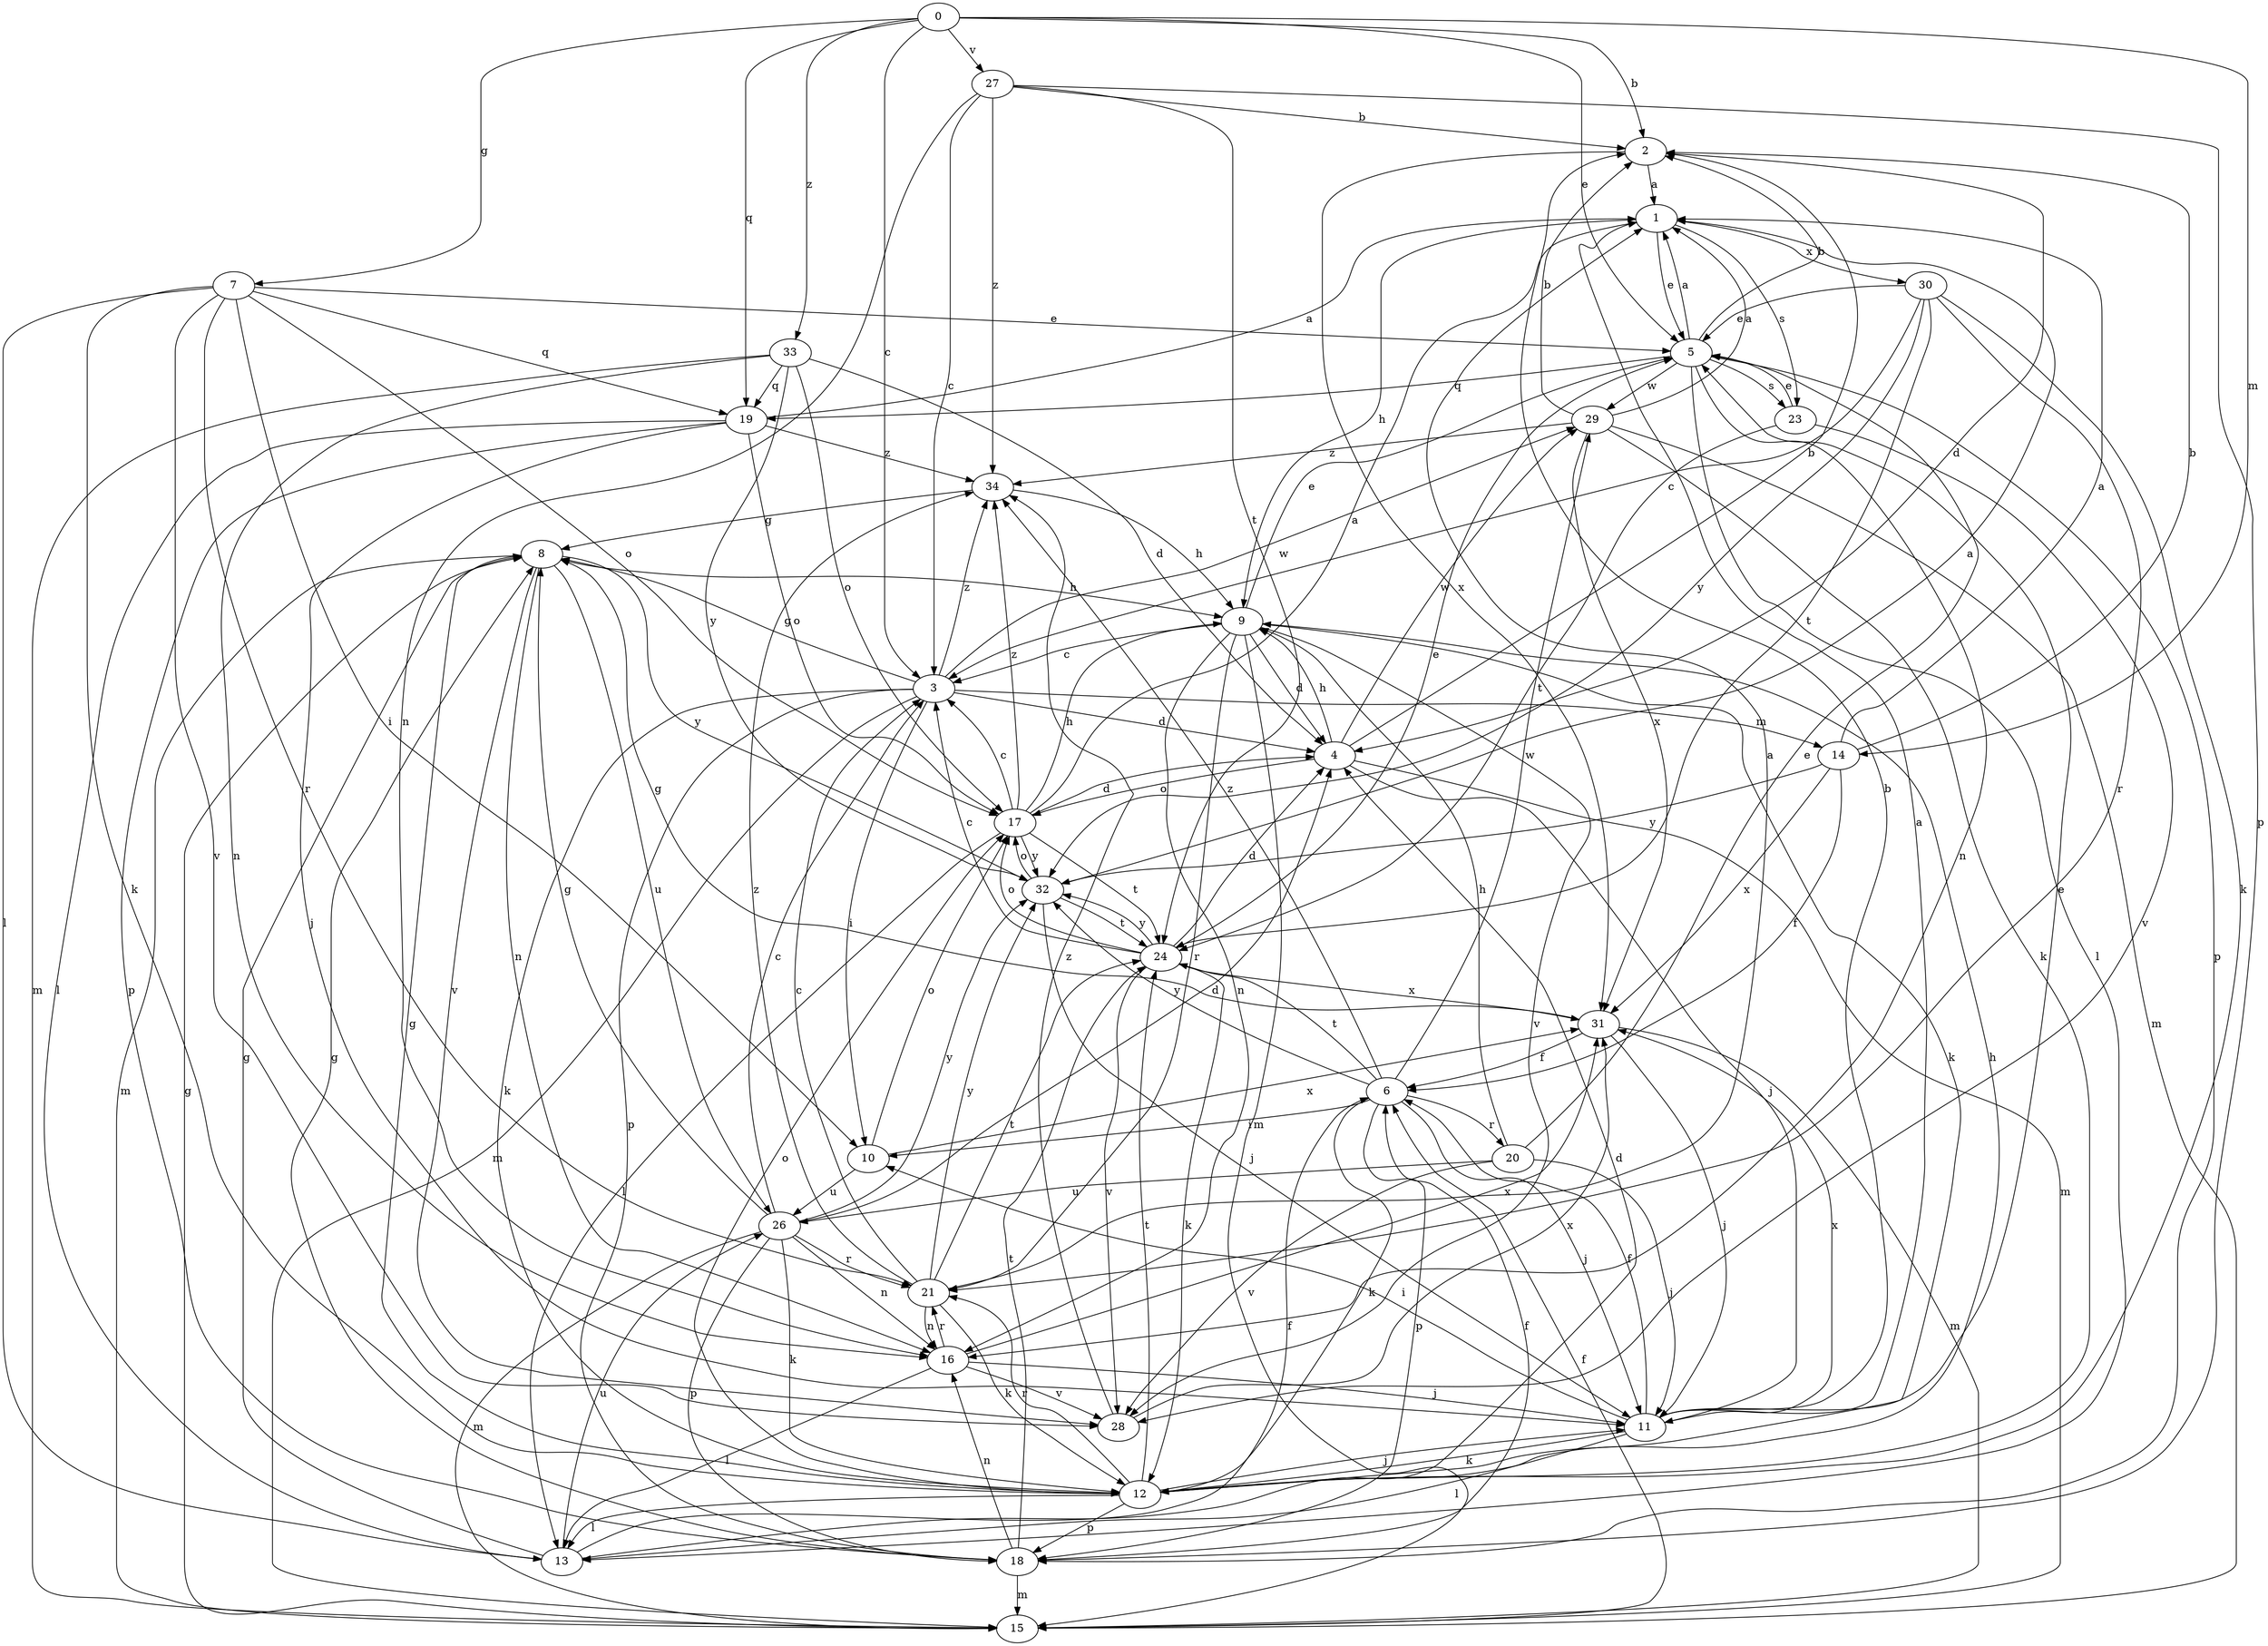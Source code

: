 strict digraph  {
0;
1;
2;
3;
4;
5;
6;
7;
8;
9;
10;
11;
12;
13;
14;
15;
16;
17;
18;
19;
20;
21;
23;
24;
26;
27;
28;
29;
30;
31;
32;
33;
34;
0 -> 2  [label=b];
0 -> 3  [label=c];
0 -> 5  [label=e];
0 -> 7  [label=g];
0 -> 14  [label=m];
0 -> 19  [label=q];
0 -> 27  [label=v];
0 -> 33  [label=z];
1 -> 5  [label=e];
1 -> 9  [label=h];
1 -> 23  [label=s];
1 -> 30  [label=x];
2 -> 1  [label=a];
2 -> 4  [label=d];
2 -> 31  [label=x];
3 -> 4  [label=d];
3 -> 8  [label=g];
3 -> 10  [label=i];
3 -> 12  [label=k];
3 -> 14  [label=m];
3 -> 15  [label=m];
3 -> 18  [label=p];
3 -> 29  [label=w];
3 -> 34  [label=z];
4 -> 2  [label=b];
4 -> 9  [label=h];
4 -> 11  [label=j];
4 -> 15  [label=m];
4 -> 17  [label=o];
4 -> 29  [label=w];
5 -> 1  [label=a];
5 -> 2  [label=b];
5 -> 13  [label=l];
5 -> 16  [label=n];
5 -> 18  [label=p];
5 -> 19  [label=q];
5 -> 23  [label=s];
5 -> 29  [label=w];
6 -> 10  [label=i];
6 -> 11  [label=j];
6 -> 12  [label=k];
6 -> 18  [label=p];
6 -> 20  [label=r];
6 -> 24  [label=t];
6 -> 29  [label=w];
6 -> 32  [label=y];
6 -> 34  [label=z];
7 -> 5  [label=e];
7 -> 10  [label=i];
7 -> 12  [label=k];
7 -> 13  [label=l];
7 -> 17  [label=o];
7 -> 19  [label=q];
7 -> 21  [label=r];
7 -> 28  [label=v];
8 -> 9  [label=h];
8 -> 15  [label=m];
8 -> 16  [label=n];
8 -> 26  [label=u];
8 -> 28  [label=v];
8 -> 32  [label=y];
9 -> 3  [label=c];
9 -> 4  [label=d];
9 -> 5  [label=e];
9 -> 12  [label=k];
9 -> 15  [label=m];
9 -> 16  [label=n];
9 -> 21  [label=r];
9 -> 28  [label=v];
10 -> 17  [label=o];
10 -> 26  [label=u];
10 -> 31  [label=x];
11 -> 1  [label=a];
11 -> 2  [label=b];
11 -> 5  [label=e];
11 -> 6  [label=f];
11 -> 10  [label=i];
11 -> 12  [label=k];
11 -> 13  [label=l];
11 -> 31  [label=x];
12 -> 8  [label=g];
12 -> 9  [label=h];
12 -> 11  [label=j];
12 -> 13  [label=l];
12 -> 17  [label=o];
12 -> 18  [label=p];
12 -> 21  [label=r];
12 -> 24  [label=t];
13 -> 4  [label=d];
13 -> 6  [label=f];
13 -> 8  [label=g];
13 -> 26  [label=u];
14 -> 1  [label=a];
14 -> 2  [label=b];
14 -> 6  [label=f];
14 -> 31  [label=x];
14 -> 32  [label=y];
15 -> 6  [label=f];
15 -> 8  [label=g];
16 -> 11  [label=j];
16 -> 13  [label=l];
16 -> 21  [label=r];
16 -> 28  [label=v];
16 -> 31  [label=x];
17 -> 1  [label=a];
17 -> 3  [label=c];
17 -> 4  [label=d];
17 -> 9  [label=h];
17 -> 13  [label=l];
17 -> 24  [label=t];
17 -> 32  [label=y];
17 -> 34  [label=z];
18 -> 6  [label=f];
18 -> 8  [label=g];
18 -> 15  [label=m];
18 -> 16  [label=n];
18 -> 24  [label=t];
19 -> 1  [label=a];
19 -> 11  [label=j];
19 -> 13  [label=l];
19 -> 17  [label=o];
19 -> 18  [label=p];
19 -> 34  [label=z];
20 -> 5  [label=e];
20 -> 9  [label=h];
20 -> 11  [label=j];
20 -> 26  [label=u];
20 -> 28  [label=v];
21 -> 1  [label=a];
21 -> 3  [label=c];
21 -> 12  [label=k];
21 -> 16  [label=n];
21 -> 24  [label=t];
21 -> 32  [label=y];
21 -> 34  [label=z];
23 -> 5  [label=e];
23 -> 24  [label=t];
23 -> 28  [label=v];
24 -> 3  [label=c];
24 -> 4  [label=d];
24 -> 5  [label=e];
24 -> 12  [label=k];
24 -> 17  [label=o];
24 -> 28  [label=v];
24 -> 31  [label=x];
24 -> 32  [label=y];
26 -> 3  [label=c];
26 -> 4  [label=d];
26 -> 8  [label=g];
26 -> 12  [label=k];
26 -> 15  [label=m];
26 -> 16  [label=n];
26 -> 18  [label=p];
26 -> 21  [label=r];
26 -> 32  [label=y];
27 -> 2  [label=b];
27 -> 3  [label=c];
27 -> 16  [label=n];
27 -> 18  [label=p];
27 -> 24  [label=t];
27 -> 34  [label=z];
28 -> 31  [label=x];
28 -> 34  [label=z];
29 -> 1  [label=a];
29 -> 2  [label=b];
29 -> 12  [label=k];
29 -> 15  [label=m];
29 -> 31  [label=x];
29 -> 34  [label=z];
30 -> 3  [label=c];
30 -> 5  [label=e];
30 -> 12  [label=k];
30 -> 21  [label=r];
30 -> 24  [label=t];
30 -> 32  [label=y];
31 -> 6  [label=f];
31 -> 8  [label=g];
31 -> 11  [label=j];
31 -> 15  [label=m];
32 -> 1  [label=a];
32 -> 11  [label=j];
32 -> 17  [label=o];
32 -> 24  [label=t];
33 -> 4  [label=d];
33 -> 15  [label=m];
33 -> 16  [label=n];
33 -> 17  [label=o];
33 -> 19  [label=q];
33 -> 32  [label=y];
34 -> 8  [label=g];
34 -> 9  [label=h];
}
